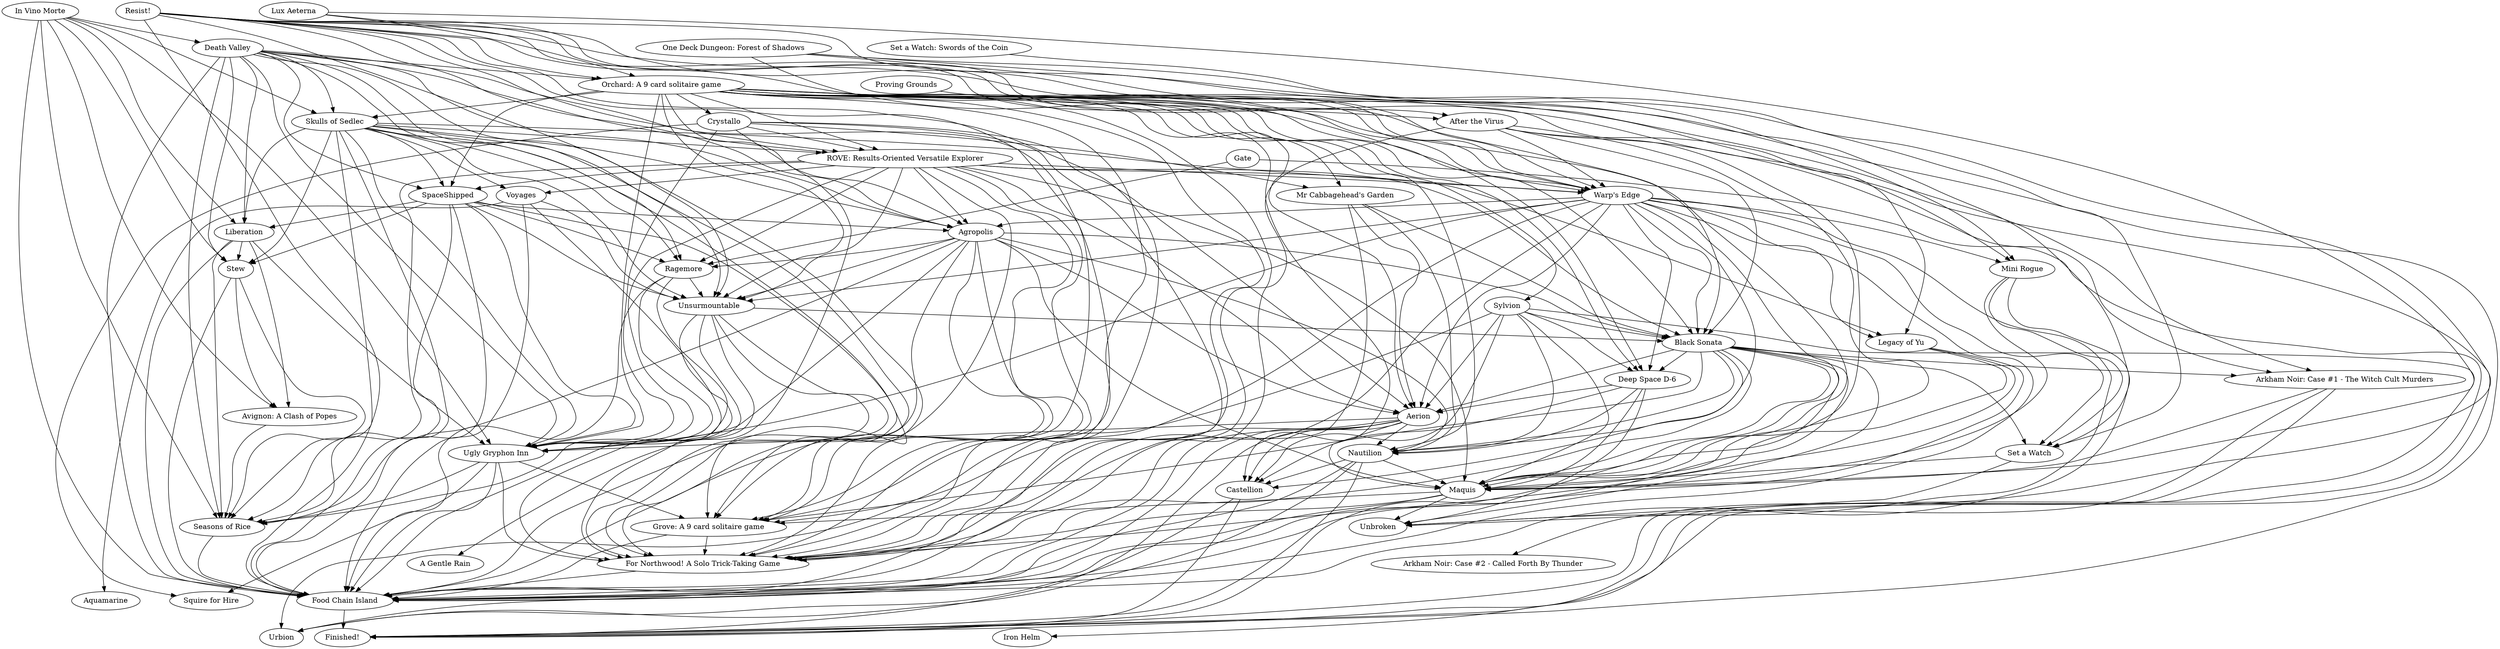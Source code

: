 digraph G {
"Sylvion" -> "Castellion" ["weight"=0.33616692]
"Sylvion" -> "Nautilion" ["weight"=0.27360776]
"Sylvion" -> "Aerion" ["weight"=0.19324625]
"Sylvion" -> "Urbion" ["weight"=0.102201685]
"Sylvion" -> "Deep Space D-6" ["weight"=0.07910618]
"Sylvion" -> "Finished!" ["weight"=0.07048458]
"Sylvion" -> "Black Sonata" ["weight"=0.061551873]
"Sylvion" -> "Maquis" ["weight"=0.060659412]
"Castellion" -> "Urbion" ["weight"=0.118319206]
"Castellion" -> "Finished!" ["weight"=0.08313253]
"Nautilion" -> "Castellion" ["weight"=0.33561152]
"Nautilion" -> "Urbion" ["weight"=0.10440736]
"Nautilion" -> "Finished!" ["weight"=0.09245742]
"Nautilion" -> "Food Chain Island" ["weight"=0.065591395]
"Nautilion" -> "Maquis" ["weight"=0.0644495]
"Aerion" -> "Nautilion" ["weight"=0.30100465]
"Aerion" -> "Castellion" ["weight"=0.22750643]
"Aerion" -> "Finished!" ["weight"=0.08225108]
"Aerion" -> "Food Chain Island" ["weight"=0.0812749]
"Aerion" -> "Urbion" ["weight"=0.0790847]
"Aerion" -> "For Northwood! A Solo Trick-Taking Game" ["weight"=0.072336264]
"Aerion" -> "Maquis" ["weight"=0.07062894]
"Aerion" -> "Ugly Gryphon Inn" ["weight"=0.06006931]
"Ugly Gryphon Inn" -> "Food Chain Island" ["weight"=0.23753232]
"Ugly Gryphon Inn" -> "For Northwood! A Solo Trick-Taking Game" ["weight"=0.077568136]
"Ugly Gryphon Inn" -> "Seasons of Rice" ["weight"=0.07357269]
"Ugly Gryphon Inn" -> "Grove: A 9 card solitaire game" ["weight"=0.072527476]
"Ugly Gryphon Inn" -> "Squire for Hire" ["weight"=0.061801445]
"Food Chain Island" -> "Finished!" ["weight"=0.06358861]
"Unsurmountable" -> "Ugly Gryphon Inn" ["weight"=0.23666039]
"Unsurmountable" -> "Food Chain Island" ["weight"=0.2119425]
"Unsurmountable" -> "For Northwood! A Solo Trick-Taking Game" ["weight"=0.091383815]
"Unsurmountable" -> "Seasons of Rice" ["weight"=0.08765432]
"Unsurmountable" -> "Grove: A 9 card solitaire game" ["weight"=0.08041799]
"Unsurmountable" -> "Black Sonata" ["weight"=0.0605979]
"Skulls of Sedlec" -> "Food Chain Island" ["weight"=0.22180146]
"Skulls of Sedlec" -> "Agropolis" ["weight"=0.15626681]
"Skulls of Sedlec" -> "ROVE: Results-Oriented Versatile Explorer" ["weight"=0.15514334]
"Skulls of Sedlec" -> "Unsurmountable" ["weight"=0.121558815]
"Skulls of Sedlec" -> "Ugly Gryphon Inn" ["weight"=0.12009804]
"Skulls of Sedlec" -> "Seasons of Rice" ["weight"=0.11065726]
"Skulls of Sedlec" -> "SpaceShipped" ["weight"=0.10635042]
"Skulls of Sedlec" -> "Liberation" ["weight"=0.08369883]
"Skulls of Sedlec" -> "Stew" ["weight"=0.082287826]
"Skulls of Sedlec" -> "Ragemore" ["weight"=0.08191531]
"Skulls of Sedlec" -> "For Northwood! A Solo Trick-Taking Game" ["weight"=0.078188114]
"Skulls of Sedlec" -> "Grove: A 9 card solitaire game" ["weight"=0.07415128]
"Skulls of Sedlec" -> "Voyages" ["weight"=0.06606781]
"Skulls of Sedlec" -> "Warp's Edge" ["weight"=0.0625]
"Arkham Noir: Case #1 – The Witch Cult Murders" -> "Arkham Noir: Case #2 – Called Forth By Thunder" ["weight"=0.21436115]
"Arkham Noir: Case #1 – The Witch Cult Murders" -> "Finished!" ["weight"=0.0675453]
"Arkham Noir: Case #1 – The Witch Cult Murders" -> "Maquis" ["weight"=0.06167846]
"ROVE: Results-Oriented Versatile Explorer" -> "Food Chain Island" ["weight"=0.2134374]
"ROVE: Results-Oriented Versatile Explorer" -> "Unsurmountable" ["weight"=0.21125206]
"ROVE: Results-Oriented Versatile Explorer" -> "Ugly Gryphon Inn" ["weight"=0.16632232]
"ROVE: Results-Oriented Versatile Explorer" -> "SpaceShipped" ["weight"=0.14629847]
"ROVE: Results-Oriented Versatile Explorer" -> "Ragemore" ["weight"=0.14058524]
"ROVE: Results-Oriented Versatile Explorer" -> "Agropolis" ["weight"=0.13830508]
"ROVE: Results-Oriented Versatile Explorer" -> "For Northwood! A Solo Trick-Taking Game" ["weight"=0.12741935]
"ROVE: Results-Oriented Versatile Explorer" -> "Grove: A 9 card solitaire game" ["weight"=0.10302027]
"ROVE: Results-Oriented Versatile Explorer" -> "Warp's Edge" ["weight"=0.090214066]
"ROVE: Results-Oriented Versatile Explorer" -> "Voyages" ["weight"=0.071205005]
"ROVE: Results-Oriented Versatile Explorer" -> "Maquis" ["weight"=0.06766749]
"ROVE: Results-Oriented Versatile Explorer" -> "Aerion" ["weight"=0.06735937]
"ROVE: Results-Oriented Versatile Explorer" -> "Legacy of Yu" ["weight"=0.066450566]
"ROVE: Results-Oriented Versatile Explorer" -> "Black Sonata" ["weight"=0.06609485]
"ROVE: Results-Oriented Versatile Explorer" -> "Seasons of Rice" ["weight"=0.064935066]
"Voyages" -> "Aquamarine" ["weight"=0.19039352]
"Voyages" -> "Food Chain Island" ["weight"=0.06804239]
"Voyages" -> "Unsurmountable" ["weight"=0.06290673]
"Voyages" -> "For Northwood! A Solo Trick-Taking Game" ["weight"=0.060869563]
"SpaceShipped" -> "Ragemore" ["weight"=0.18867925]
"SpaceShipped" -> "Ugly Gryphon Inn" ["weight"=0.15076718]
"SpaceShipped" -> "Unsurmountable" ["weight"=0.14768806]
"SpaceShipped" -> "Food Chain Island" ["weight"=0.13502425]
"SpaceShipped" -> "Seasons of Rice" ["weight"=0.09372747]
"SpaceShipped" -> "Agropolis" ["weight"=0.086538464]
"SpaceShipped" -> "For Northwood! A Solo Trick-Taking Game" ["weight"=0.06896552]
"SpaceShipped" -> "Stew" ["weight"=0.064963505]
"SpaceShipped" -> "Liberation" ["weight"=0.060455192]
"Ragemore" -> "Ugly Gryphon Inn" ["weight"=0.14463112]
"Ragemore" -> "Unsurmountable" ["weight"=0.1324304]
"Ragemore" -> "Food Chain Island" ["weight"=0.10791091]
"Ragemore" -> "For Northwood! A Solo Trick-Taking Game" ["weight"=0.066362716]
"Agropolis" -> "Food Chain Island" ["weight"=0.18319596]
"Agropolis" -> "Unsurmountable" ["weight"=0.13661607]
"Agropolis" -> "Ugly Gryphon Inn" ["weight"=0.1262136]
"Agropolis" -> "Grove: A 9 card solitaire game" ["weight"=0.091245376]
"Agropolis" -> "Seasons of Rice" ["weight"=0.08941878]
"Agropolis" -> "For Northwood! A Solo Trick-Taking Game" ["weight"=0.08387478]
"Agropolis" -> "Maquis" ["weight"=0.074299864]
"Agropolis" -> "Black Sonata" ["weight"=0.06918239]
"Agropolis" -> "Ragemore" ["weight"=0.068509616]
"Agropolis" -> "Aerion" ["weight"=0.06849695]
"Agropolis" -> "Nautilion" ["weight"=0.062393647]
"Black Sonata" -> "Maquis" ["weight"=0.1803011]
"Black Sonata" -> "Deep Space D-6" ["weight"=0.09470846]
"Black Sonata" -> "For Northwood! A Solo Trick-Taking Game" ["weight"=0.09034118]
"Black Sonata" -> "Food Chain Island" ["weight"=0.085971005]
"Black Sonata" -> "Unbroken" ["weight"=0.07696715]
"Black Sonata" -> "Arkham Noir: Case #1 – The Witch Cult Murders" ["weight"=0.07434436]
"Black Sonata" -> "Grove: A 9 card solitaire game" ["weight"=0.07433585]
"Black Sonata" -> "Aerion" ["weight"=0.07246706]
"Black Sonata" -> "Set a Watch" ["weight"=0.071489364]
"Black Sonata" -> "Finished!" ["weight"=0.06614509]
"Black Sonata" -> "Nautilion" ["weight"=0.065835066]
"Black Sonata" -> "Castellion" ["weight"=0.064719476]
"Maquis" -> "Food Chain Island" ["weight"=0.09456176]
"Maquis" -> "For Northwood! A Solo Trick-Taking Game" ["weight"=0.08622165]
"Maquis" -> "Grove: A 9 card solitaire game" ["weight"=0.07683936]
"Maquis" -> "Unbroken" ["weight"=0.0733148]
"One Deck Dungeon: Forest of Shadows" -> "Warp's Edge" ["weight"=0.07004704]
"One Deck Dungeon: Forest of Shadows" -> "Set a Watch" ["weight"=0.0700467]
"One Deck Dungeon: Forest of Shadows" -> "Deep Space D-6" ["weight"=0.06811945]
"One Deck Dungeon: Forest of Shadows" -> "Unbroken" ["weight"=0.06077348]
"Death Valley" -> "Unsurmountable" ["weight"=0.16784038]
"Death Valley" -> "Skulls of Sedlec" ["weight"=0.1574973]
"Death Valley" -> "Food Chain Island" ["weight"=0.14664853]
"Death Valley" -> "ROVE: Results-Oriented Versatile Explorer" ["weight"=0.14529915]
"Death Valley" -> "Ugly Gryphon Inn" ["weight"=0.14126807]
"Death Valley" -> "Agropolis" ["weight"=0.12732475]
"Death Valley" -> "SpaceShipped" ["weight"=0.12002567]
"Death Valley" -> "Seasons of Rice" ["weight"=0.112183355]
"Death Valley" -> "Ragemore" ["weight"=0.10438413]
"Death Valley" -> "Liberation" ["weight"=0.08927502]
"Death Valley" -> "Grove: A 9 card solitaire game" ["weight"=0.078947365]
"Death Valley" -> "Stew" ["weight"=0.07525587]
"Death Valley" -> "Orchard: A 9 card solitaire game" ["weight"=0.068991095]
"Death Valley" -> "For Northwood! A Solo Trick-Taking Game" ["weight"=0.06540518]
"Orchard: A 9 card solitaire game" -> "Black Sonata" ["weight"=0.15403017]
"Orchard: A 9 card solitaire game" -> "Grove: A 9 card solitaire game" ["weight"=0.15211543]
"Orchard: A 9 card solitaire game" -> "Maquis" ["weight"=0.13822497]
"Orchard: A 9 card solitaire game" -> "Food Chain Island" ["weight"=0.13532619]
"Orchard: A 9 card solitaire game" -> "For Northwood! A Solo Trick-Taking Game" ["weight"=0.10499886]
"Orchard: A 9 card solitaire game" -> "Agropolis" ["weight"=0.0992879]
"Orchard: A 9 card solitaire game" -> "Warp's Edge" ["weight"=0.08736028]
"Orchard: A 9 card solitaire game" -> "Deep Space D-6" ["weight"=0.087318085]
"Orchard: A 9 card solitaire game" -> "Skulls of Sedlec" ["weight"=0.08488695]
"Orchard: A 9 card solitaire game" -> "Aerion" ["weight"=0.083225526]
"Orchard: A 9 card solitaire game" -> "ROVE: Results-Oriented Versatile Explorer" ["weight"=0.079618596]
"Orchard: A 9 card solitaire game" -> "Unsurmountable" ["weight"=0.07831172]
"Orchard: A 9 card solitaire game" -> "Finished!" ["weight"=0.07671601]
"Orchard: A 9 card solitaire game" -> "Mr. Cabbagehead's Garden" ["weight"=0.07601309]
"Orchard: A 9 card solitaire game" -> "Crystallo" ["weight"=0.0739776]
"Orchard: A 9 card solitaire game" -> "After the Virus" ["weight"=0.07385312]
"Orchard: A 9 card solitaire game" -> "Ugly Gryphon Inn" ["weight"=0.07093081]
"Orchard: A 9 card solitaire game" -> "Nautilion" ["weight"=0.0703091]
"Orchard: A 9 card solitaire game" -> "Sylvion" ["weight"=0.06569952]
"Orchard: A 9 card solitaire game" -> "Arkham Noir: Case #1 – The Witch Cult Murders" ["weight"=0.06296375]
"Orchard: A 9 card solitaire game" -> "Mini Rogue" ["weight"=0.06281973]
"Orchard: A 9 card solitaire game" -> "Castellion" ["weight"=0.062524736]
"Orchard: A 9 card solitaire game" -> "SpaceShipped" ["weight"=0.060228176]
"Grove: A 9 card solitaire game" -> "For Northwood! A Solo Trick-Taking Game" ["weight"=0.13017078]
"Grove: A 9 card solitaire game" -> "Food Chain Island" ["weight"=0.110520095]
"Warp's Edge" -> "Maquis" ["weight"=0.11642553]
"Warp's Edge" -> "Black Sonata" ["weight"=0.09574081]
"Warp's Edge" -> "Food Chain Island" ["weight"=0.094801225]
"Warp's Edge" -> "Set a Watch" ["weight"=0.09167527]
"Warp's Edge" -> "Mini Rogue" ["weight"=0.08541941]
"Warp's Edge" -> "For Northwood! A Solo Trick-Taking Game" ["weight"=0.08484992]
"Warp's Edge" -> "Unbroken" ["weight"=0.083793566]
"Warp's Edge" -> "Deep Space D-6" ["weight"=0.08356776]
"Warp's Edge" -> "Legacy of Yu" ["weight"=0.07793473]
"Warp's Edge" -> "Agropolis" ["weight"=0.075349614]
"Warp's Edge" -> "Aerion" ["weight"=0.07451598]
"Warp's Edge" -> "Ugly Gryphon Inn" ["weight"=0.06743941]
"Warp's Edge" -> "Grove: A 9 card solitaire game" ["weight"=0.06266381]
"Warp's Edge" -> "Unsurmountable" ["weight"=0.061734967]
"Warp's Edge" -> "Nautilion" ["weight"=0.061178077]
"Set a Watch: Swords of the Coin" -> "Set a Watch" ["weight"=0.13404675]
"Set a Watch" -> "Unbroken" ["weight"=0.07942826]
"Set a Watch" -> "Maquis" ["weight"=0.0689817]
"For Northwood! A Solo Trick-Taking Game" -> "Food Chain Island" ["weight"=0.121107265]
"Seasons of Rice" -> "Food Chain Island" ["weight"=0.09937019]
"Stew" -> "Seasons of Rice" ["weight"=0.10810811]
"Stew" -> "Avignon: A Clash of Popes" ["weight"=0.07438715]
"Stew" -> "Food Chain Island" ["weight"=0.064917125]
"Resist!" -> "For Northwood! A Solo Trick-Taking Game" ["weight"=0.10587037]
"Resist!" -> "Maquis" ["weight"=0.1010952]
"Resist!" -> "Warp's Edge" ["weight"=0.08963457]
"Resist!" -> "Legacy of Yu" ["weight"=0.082925126]
"Resist!" -> "Black Sonata" ["weight"=0.080912866]
"Resist!" -> "ROVE: Results-Oriented Versatile Explorer" ["weight"=0.08067474]
"Resist!" -> "Food Chain Island" ["weight"=0.07249071]
"Resist!" -> "Grove: A 9 card solitaire game" ["weight"=0.07157534]
"Resist!" -> "After the Virus" ["weight"=0.06780159]
"Resist!" -> "Orchard: A 9 card solitaire game" ["weight"=0.06666667]
"Resist!" -> "Unsurmountable" ["weight"=0.06402561]
"Resist!" -> "Mini Rogue" ["weight"=0.06266549]
"Resist!" -> "Agropolis" ["weight"=0.060210876]
"Deep Space D-6" -> "Maquis" ["weight"=0.10526316]
"Deep Space D-6" -> "Unbroken" ["weight"=0.088998765]
"Deep Space D-6" -> "Nautilion" ["weight"=0.074832775]
"Deep Space D-6" -> "Castellion" ["weight"=0.07472148]
"Deep Space D-6" -> "Aerion" ["weight"=0.062120598]
"Liberation" -> "Seasons of Rice" ["weight"=0.09504132]
"Liberation" -> "Food Chain Island" ["weight"=0.069687605]
"Liberation" -> "Ugly Gryphon Inn" ["weight"=0.06579728]
"Liberation" -> "Avignon: A Clash of Popes" ["weight"=0.062805876]
"Liberation" -> "Stew" ["weight"=0.060941827]
"In Vino Morte" -> "Stew" ["weight"=0.09476117]
"In Vino Morte" -> "Skulls of Sedlec" ["weight"=0.07738769]
"In Vino Morte" -> "Liberation" ["weight"=0.07232472]
"In Vino Morte" -> "Food Chain Island" ["weight"=0.07053794]
"In Vino Morte" -> "Ugly Gryphon Inn" ["weight"=0.06435331]
"In Vino Morte" -> "Avignon: A Clash of Popes" ["weight"=0.06428572]
"In Vino Morte" -> "Seasons of Rice" ["weight"=0.0625]
"In Vino Morte" -> "Death Valley" ["weight"=0.060907397]
"After the Virus" -> "Arkham Noir: Case #1 – The Witch Cult Murders" ["weight"=0.07805596]
"After the Virus" -> "Finished!" ["weight"=0.07620237]
"After the Virus" -> "Warp's Edge" ["weight"=0.06860215]
"After the Virus" -> "Black Sonata" ["weight"=0.06775244]
"After the Virus" -> "For Northwood! A Solo Trick-Taking Game" ["weight"=0.063109756]
"After the Virus" -> "Maquis" ["weight"=0.062926166]
"Legacy of Yu" -> "For Northwood! A Solo Trick-Taking Game" ["weight"=0.08314937]
"Legacy of Yu" -> "Maquis" ["weight"=0.0650336]
"Legacy of Yu" -> "Food Chain Island" ["weight"=0.062179122]
"Proving Grounds" -> "Warp's Edge" ["weight"=0.08797176]
"Mini Rogue" -> "Set a Watch" ["weight"=0.07211835]
"Mini Rogue" -> "Maquis" ["weight"=0.06952925]
"Mini Rogue" -> "Food Chain Island" ["weight"=0.06691824]
"Mr. Cabbagehead's Garden" -> "Aerion" ["weight"=0.07283465]
"Mr. Cabbagehead's Garden" -> "Black Sonata" ["weight"=0.066881545]
"Mr. Cabbagehead's Garden" -> "Nautilion" ["weight"=0.06552707]
"Mr. Cabbagehead's Garden" -> "Food Chain Island" ["weight"=0.065084964]
"Avignon: A Clash of Popes" -> "Seasons of Rice" ["weight"=0.07524272]
"Crystallo" -> "Mr. Cabbagehead's Garden" ["weight"=0.07105108]
"Crystallo" -> "A Gentle Rain" ["weight"=0.07087228]
"Crystallo" -> "Food Chain Island" ["weight"=0.0666218]
"Crystallo" -> "Ugly Gryphon Inn" ["weight"=0.06497987]
"Crystallo" -> "ROVE: Results-Oriented Versatile Explorer" ["weight"=0.06454918]
"Crystallo" -> "Aerion" ["weight"=0.06278397]
"Crystallo" -> "Squire for Hire" ["weight"=0.061390534]
"Lux Aeterna" -> "Orchard: A 9 card solitaire game" ["weight"=0.064386316]
"Lux Aeterna" -> "Warp's Edge" ["weight"=0.060751397]
"Lux Aeterna" -> "Maquis" ["weight"=0.06027527]
"Gate" -> "Iron Helm" ["weight"=0.17681728]
"Gate" -> "Ragemore" ["weight"=0.08582834]
"Sylvion" ["weight"=2.9004712 "label"="Sylvion" "size"="3054" "l"="5.240,29.842" "id"=143405 "rating"="7.06288" "complexity"="2.0545" "min_players"="1" "max_players"="2" "min_players_rec"="1" "max_players_rec"="2" "min_players_best"="1" "max_players_best"="1" "min_time"="30" "max_time"="30" "category"="1089,1002,1084,1010" "mechanic"="2857,2023,2850,2676,2040,2837,2041,2819" "bayes_rating"="6.42338"]
"Castellion" ["weight"=1.7532063 "label"="Castellion" "size"="2039" "l"="5.326,29.969" "id"=143404 "rating"="6.90801" "complexity"="2.0896" "min_players"="1" "max_players"="2" "min_players_rec"="1" "max_players_rec"="2" "min_players_best"="1" "max_players_best"="1" "min_time"="30" "max_time"="30" "category"="1010,1028" "mechanic"="2023,2819,2002" "bayes_rating"="6.19459"]
"Nautilion" ["weight"=1.6267786 "label"="Nautilion" "size"="1592" "l"="5.166,29.956" "id"=206084 "rating"="7.22402" "complexity"="1.9167" "min_players"="1" "max_players"="2" "min_players_rec"="1" "max_players_rec"="2" "min_players_best"="1" "max_players_best"="1" "min_time"="15" "max_time"="30" "category"="1017,1010,1008" "mechanic"="2023,2072,2011,2035,2004,2819" "bayes_rating"="6.24819"]
"Aerion" ["weight"=1.9336803 "label"="Aerion" "size"="1685" "l"="5.245,30.112" "id"=267127 "rating"="7.32829" "complexity"="1.9592" "min_players"="1" "max_players"="2" "min_players_rec"="1" "max_players_rec"="2" "min_players_best"="1" "max_players_best"="1" "min_time"="15" "max_time"="30" "category"="2650,1002,1017,1010" "mechanic"="2023,2072,2041,2661,2004,2819" "bayes_rating"="6.32338"]
"Urbion" ["weight"=0.4206543 "label"="Urbion" "size"="959" "l"="5.613,29.782" "id"=94389 "rating"="6.85968" "complexity"="1.8413" "min_players"="1" "max_players"="2" "min_players_rec"="1" "max_players_rec"="2" "min_players_best"="1" "max_players_best"="1" "min_time"="15" "max_time"="15" "category"="1002,1010,1104,1098" "mechanic"="2023,2040,2962,2661,2819" "bayes_rating"="5.92309"]
"Deep Space D-6" ["weight"=1.9540946 "label"="Deep Space D-6" "size"="3445" "l"="4.834,30.332" "id"=183571 "rating"="7.17372" "complexity"="1.6697" "min_players"="1" "max_players"="1" "min_players_rec"="1" "max_players_rec"="1" "min_players_best"="1" "max_players_best"="1" "min_time"="30" "max_time"="30" "category"="1017,1120,1016" "mechanic"="2072,2819,2082,2935" "bayes_rating"="6.50497"]
"Finished!" ["weight"=1.6652287 "label"="Finished!" "size"="1487" "l"="4.693,30.280" "id"=231999 "rating"="6.72996" "complexity"="2.1429" "min_players"="1" "max_players"="1" "min_players_rec"="1" "max_players_rec"="1" "min_players_best"="1" "max_players_best"="1" "min_time"="30" "max_time"="45" "category"="1002,1045,1028" "mechanic"="2040,2047,3101,2819" "bayes_rating"="6.01443"]
"Black Sonata" ["weight"=2.7856176 "label"="Black Sonata" "size"="2968" "l"="4.634,29.982" "id"=231218 "rating"="7.46676" "complexity"="2.093" "min_players"="1" "max_players"="1" "min_players_rec"="1" "max_players_rec"="1" "min_players_best"="1" "max_players_best"="1" "min_time"="30" "max_time"="30" "category"="1039,1120,1070" "mechanic"="2689,3002,2967,2078,2661,2819" "bayes_rating"="6.63675"]
"Maquis" ["weight"=3.1099172 "label"="Maquis" "size"="3585" "l"="4.562,30.123" "id"=148729 "rating"="7.45347" "complexity"="2.194" "min_players"="1" "max_players"="1" "min_players_rec"="1" "max_players_rec"="1" "min_players_best"="1" "max_players_best"="1" "min_time"="30" "max_time"="30" "category"="1120,1049" "mechanic"="2819,2082" "bayes_rating"="6.71525"]
"Food Chain Island" ["weight"=4.4123354 "label"="Food Chain Island" "size"="2196" "l"="5.085,30.404" "id"=309110 "rating"="7.25451" "complexity"="1.3286" "min_players"="1" "max_players"="1" "min_players_rec"="1" "max_players_rec"="1" "min_players_best"="1" "max_players_best"="1" "min_time"="15" "max_time"="15" "category"="1089,1002,1120" "mechanic"="2676,2081,2819,2940" "bayes_rating"="6.3993"]
"For Northwood! A Solo Trick-Taking Game" ["weight"=1.9998422 "label"="For Northwood! A Solo Trick-Taking Game" "size"="1777" "l"="4.707,30.432" "id"=334590 "rating"="8.00523" "complexity"="1.8444" "min_players"="1" "max_players"="1" "min_players_rec"="1" "max_players_rec"="1" "min_players_best"="1" "max_players_best"="1" "min_time"="15" "max_time"="30" "category"="1089,1002,1010,1120" "mechanic"="2040,3006,2819,2009" "bayes_rating"="6.64668"]
"Ugly Gryphon Inn" ["weight"=1.9023622 "label"="Ugly Gryphon Inn" "size"="904" "l"="5.152,30.658" "id"=322709 "rating"="6.79242" "complexity"="1.625" "min_players"="1" "max_players"="1" "min_players_rec"="1" "max_players_rec"="1" "min_players_best"="1" "max_players_best"="1" "min_time"="20" "max_time"="20" "category"="1002,1120" "mechanic"="2857,2819" "bayes_rating"="5.87915"]
"Seasons of Rice" ["weight"=1.1658549 "label"="Seasons of Rice" "size"="808" "l"="5.527,30.302" "id"=256705 "rating"="6.84113" "complexity"="1.625" "min_players"="2" "max_players"="2" "min_players_rec"="2" "max_players_rec"="2" "min_players_best"="2" "max_players_best"="2" "min_time"="20" "max_time"="20" "category"="1002,1013,1120" "mechanic"="2041,2002,2015" "bayes_rating"="5.87251"]
"Grove: A 9 card solitaire game" ["weight"=1.2803729 "label"="Grove: A 9 card solitaire game" "size"="1318" "l"="5.017,30.105" "id"=329873 "rating"="7.77247" "complexity"="1.375" "min_players"="1" "max_players"="1" "min_players_rec"="1" "max_players_rec"="1" "min_players_best"="1" "max_players_best"="1" "min_time"="5" "max_time"="10" "category"="1009,1002,1013,1120" "mechanic"="2981,2048,2819,2002" "bayes_rating"="6.38568"]
"Squire for Hire" ["weight"=0.061390534 "label"="Squire for Hire" "size"="594" "l"="4.506,29.906" "id"=287780 "rating"="6.68605" "complexity"="1.6875" "min_players"="1" "max_players"="2" "min_players_rec"="1" "max_players_rec"="2" "min_players_best"="1" "max_players_best"="2" "min_time"="15" "max_time"="25" "category"="1089,1002,1010,1120" "mechanic"="3001,2981,2004,2819,2002,2015" "bayes_rating"="5.75285"]
"Unsurmountable" ["weight"=1.92543 "label"="Unsurmountable" "size"="917" "l"="5.154,30.536" "id"=331328 "rating"="6.82754" "complexity"="1.3478" "min_players"="1" "max_players"="1" "min_players_rec"="1" "max_players_rec"="1" "min_players_best"="1" "max_players_best"="1" "min_time"="15" "max_time"="15" "category"="1002,1120,1038" "mechanic"="2956,2081" "bayes_rating"="5.90682"]
"Skulls of Sedlec" ["weight"=3.3302643 "label"="Skulls of Sedlec" "size"="2049" "l"="5.277,30.343" "id"=303553 "rating"="7.42427" "complexity"="1.2821" "min_players"="2" "max_players"="3" "min_players_rec"="1" "max_players_rec"="3" "min_players_best"="2" "max_players_best"="2" "min_time"="20" "max_time"="20" "category"="1002,1120,1070" "mechanic"="2041,2048,2004" "bayes_rating"="6.46718"]
"Agropolis" ["weight"=3.0729036 "label"="Agropolis" "size"="1994" "l"="4.920,30.561" "id"=314088 "rating"="7.40311" "complexity"="1.7755" "min_players"="1" "max_players"="4" "min_players_rec"="1" "max_players_rec"="2" "min_players_best"="1" "max_players_best"="1" "min_time"="15" "max_time"="20" "category"="1002,1029,1013,1120,1086" "mechanic"="2984,2023,3001,2819,2002" "bayes_rating"="6.45483"]
"ROVE: Results-Oriented Versatile Explorer" ["weight"=2.3488085 "label"="ROVE: Results-Oriented Versatile Explorer" "size"="1129" "l"="4.964,30.456" "id"=342562 "rating"="7.61375" "complexity"="1.8824" "min_players"="1" "max_players"="1" "min_players_rec"="1" "max_players_rec"="1" "min_players_best"="1" "max_players_best"="1" "min_time"="15" "max_time"="15" "category"="1002,1120,1016,1113" "mechanic"="2946,2060,2819,2940" "bayes_rating"="6.24196"]
"SpaceShipped" ["weight"=1.378252 "label"="SpaceShipped" "size"="760" "l"="5.322,30.722" "id"=283792 "rating"="7.04641" "complexity"="1.8519" "min_players"="1" "max_players"="1" "min_players_rec"="1" "max_players_rec"="1" "min_players_best"="1" "max_players_best"="1" "min_time"="10" "max_time"="30" "category"="1002,1021,1120,1016,1113" "mechanic"="2013,2819" "bayes_rating"="5.89561"]
"Liberation" ["weight"=0.56498635 "label"="Liberation" "size"="732" "l"="5.838,30.257" "id"=251442 "rating"="6.91864" "complexity"="2.3333" "min_players"="2" "max_players"="2" "min_players_rec"="2" "max_players_rec"="2" "min_players_best"="2" "max_players_best"="2" "min_time"="30" "max_time"="30" "category"="1002,1039,1020,1120,1016,1113,1086" "mechanic"="3002,2040,2686,2015" "bayes_rating"="5.88181"]
"Stew" ["weight"=0.68593484 "label"="Stew" "size"="703" "l"="5.590,30.084" "id"=242324 "rating"="6.66813" "complexity"="1.2857" "min_players"="2" "max_players"="4" "min_players_rec"="2" "max_players_rec"="4" "min_players_best"="2" "max_players_best"="4" "min_time"="10" "max_time"="20" "category"="1039,1013" "mechanic"="2047,2661" "bayes_rating"="5.796"]
"Ragemore" ["weight"=0.9325579 "label"="Ragemore" "size"="520" "l"="5.502,30.620" "id"=269420 "rating"="7.00846" "complexity"="2.2105" "min_players"="1" "max_players"="1" "min_players_rec"="1" "max_players_rec"="1" "min_players_best"="1" "max_players_best"="1" "min_time"="20" "max_time"="20" "category"="1002,1010,1035,1120" "mechanic"="2040,2819" "bayes_rating"="5.78873"]
"Voyages" ["weight"=0.39962995 "label"="Voyages" "size"="1502" "l"="4.892,29.867" "id"=350736 "rating"="7.47535" "complexity"="1.7885" "min_players"="1" "max_players"="100" "min_players_rec"="1" "max_players_rec"="8" "min_players_best"="1" "max_players_best"="3" "min_time"="20" "max_time"="30" "category"="1008,1120" "mechanic"="2999,2072,2965,2055" "bayes_rating"="6.30038"]
"Warp's Edge" ["weight"=4.145246 "label"="Warp's Edge" "size"="3116" "l"="4.519,30.503" "id"=296237 "rating"="7.72657" "complexity"="2.4018" "min_players"="1" "max_players"="1" "min_players_rec"="1" "max_players_rec"="1" "min_players_best"="1" "max_players_best"="1" "min_time"="30" "max_time"="45" "category"="1016" "mechanic"="2664,2819" "bayes_rating"="6.814"]
"Arkham Noir: Case #1 – The Witch Cult Murders" ["weight"=0.4766486 "label"="Arkham Noir: Case #1 - The Witch Cult Murders" "size"="1673" "l"="4.468,30.711" "id"=225729 "rating"="6.75706" "complexity"="2.2321" "min_players"="1" "max_players"="1" "min_players_rec"="1" "max_players_rec"="1" "min_players_best"="1" "max_players_best"="1" "min_time"="30" "max_time"="30" "category"="1022,1002,1010,1024,1093" "mechanic"="2040,2041,2004,2819" "bayes_rating"="6.03819"]
"Arkham Noir: Case #2 – Called Forth By Thunder" ["weight"=0 "label"="Arkham Noir: Case #2 - Called Forth By Thunder" "size"="536" "l"="4.306,30.627" "id"=257839 "rating"="7.11689" "complexity"="2.4706" "min_players"="1" "max_players"="1" "min_players_rec"="1" "max_players_rec"="1" "min_players_best"="1" "max_players_best"="1" "min_time"="30" "max_time"="30" "category"="1022,1002,1010,1024,1093" "mechanic"="2040,2041,2004" "bayes_rating"="5.81901"]
"Legacy of Yu" ["weight"=0.9155947 "label"="Legacy of Yu" "size"="1653" "l"="4.148,30.484" "id"=354934 "rating"="8.22927" "complexity"="2.859" "min_players"="1" "max_players"="1" "min_players_rec"="1" "max_players_rec"="1" "min_players_best"="1" "max_players_best"="1" "min_time"="60" "max_time"="60" "category"="1050,1029" "mechanic"="2956,2040,2822,2819,2082" "bayes_rating"="6.69564"]
"Aquamarine" ["weight"=0 "label"="Aquamarine" "size"="511" "l"="4.824,29.627" "id"=360471 "rating"="7.38241" "complexity"="1.7647" "min_players"="1" "max_players"="100" "min_players_rec"="1" "max_players_rec"="100" "min_players_best"="1" "max_players_best"="100" "min_time"="20" "max_time"="30" "category"="1020,1008,1120" "mechanic"="2072,2947,2055,2948" "bayes_rating"="5.87202"]
"Unbroken" ["weight"=0.9242067 "label"="Unbroken" "size"="2593" "l"="4.235,30.502" "id"=225885 "rating"="6.16534" "complexity"="1.7712" "min_players"="1" "max_players"="1" "min_players_rec"="1" "max_players_rec"="1" "min_players_best"="1" "max_players_best"="1" "min_time"="15" "max_time"="30" "category"="1022,1010,1024,1120" "mechanic"="2072,2962,2661,2819" "bayes_rating"="5.91932"]
"Set a Watch" ["weight"=1.310611 "label"="Set a Watch" "size"="3231" "l"="4.727,30.636" "id"=228855 "rating"="7.25777" "complexity"="2.3824" "min_players"="1" "max_players"="4" "min_players_rec"="1" "max_players_rec"="4" "min_players_best"="1" "max_players_best"="1" "min_time"="45" "max_time"="80" "category"="1022,1002,1017,1010" "mechanic"="2023,2072,2819,2015" "bayes_rating"="6.53575"]
"One Deck Dungeon: Forest of Shadows" ["weight"=0.39248043 "label"="One Deck Dungeon: Forest of Shadows" "size"="3003" "l"="4.338,29.998" "id"=224821 "rating"="7.12081" "complexity"="2.3273" "min_players"="1" "max_players"="2" "min_players_rec"="1" "max_players_rec"="2" "min_players_best"="1" "max_players_best"="1" "min_time"="30" "max_time"="45" "category"="1022,1002,1017,1010" "mechanic"="2023,2664,2072,2981,2962,2819,2853,2015" "bayes_rating"="6.42935"]
"Death Valley" ["weight"=1.8726838 "label"="Death Valley" "size"="967" "l"="5.344,30.491" "id"=322703 "rating"="6.88257" "complexity"="1.9688" "min_players"="1" "max_players"="2" "min_players_rec"="1" "max_players_rec"="2" "min_players_best"="2" "max_players_best"="2" "min_time"="15" "max_time"="15" "category"="1002,1120,1097" "mechanic"="2048,2661,2819,2686" "bayes_rating"="5.94662"]
"Orchard: A 9 card solitaire game" ["weight"=5.7345586 "label"="Orchard: A 9 card solitaire game" "size"="3382" "l"="4.806,30.122" "id"=245487 "rating"="7.35106" "complexity"="1.1702" "min_players"="1" "max_players"="1" "min_players_rec"="1" "max_players_rec"="1" "min_players_best"="1" "max_players_best"="1" "min_time"="5" "max_time"="10" "category"="1009,1002,1017,1013,1120" "mechanic"="3001,2981,2048,2819,2002" "bayes_rating"="6.61798"]
"Mr. Cabbagehead's Garden" ["weight"=0.3413793 "label"="Mr Cabbagehead's Garden" "size"="966" "l"="4.531,30.346" "id"=192312 "rating"="7.13128" "complexity"="1.7586" "min_players"="1" "max_players"="2" "min_players_rec"="1" "max_players_rec"="2" "min_players_best"="1" "max_players_best"="1" "min_time"="10" "max_time"="20" "category"="1002,1013,1120,1028" "mechanic"="2041,2048,2060,2661,2004,2819" "bayes_rating"="6.02464"]
"Crystallo" ["weight"=0.46224874 "label"="Crystallo" "size"="809" "l"="5.029,29.803" "id"=269618 "rating"="6.96275" "complexity"="1.7778" "min_players"="1" "max_players"="1" "min_players_rec"="1" "max_players_rec"="1" "min_players_best"="1" "max_players_best"="1" "min_time"="20" "max_time"="30" "category"="1009,1002,1010,1120,1028" "mechanic"="2981,2048,2060,2004,2819,2002" "bayes_rating"="5.90786"]
"After the Virus" ["weight"=0.76497847 "label"="After the Virus" "size"="1876" "l"="5.018,30.623" "id"=232361 "rating"="7.2794" "complexity"="2.3492" "min_players"="1" "max_players"="3" "min_players_rec"="1" "max_players_rec"="2" "min_players_best"="1" "max_players_best"="1" "min_time"="30" "max_time"="90" "category"="1002,1024,2481" "mechanic"="2023,2664,2040,2819" "bayes_rating"="6.30454"]
"Mini Rogue" ["weight"=0.33405107 "label"="Mini Rogue" "size"="1804" "l"="4.213,30.625" "id"=311715 "rating"="7.61578" "complexity"="2.0189" "min_players"="1" "max_players"="2" "min_players_rec"="1" "max_players_rec"="2" "min_players_best"="1" "max_players_best"="1" "min_time"="30" "max_time"="45" "category"="1022,1010" "mechanic"="2072,2661,2819" "bayes_rating"="6.43088"]
"Set a Watch: Swords of the Coin" ["weight"=0 "label"="Set a Watch: Swords of the Coin" "size"="678" "l"="4.620,30.954" "id"=307386 "rating"="7.67498" "complexity"="2.7333" "min_players"="1" "max_players"="4" "min_players_rec"="1" "max_players_rec"="2" "min_players_best"="1" "max_players_best"="1" "min_time"="60" "max_time"="75" "category"="1022,1002,1017,1010" "mechanic"="2023,2072,2060,2028,2819,2015" "bayes_rating"="6.01898"]
"Avignon: A Clash of Popes" ["weight"=0.20147873 "label"="Avignon: A Clash of Popes" "size"="507" "l"="5.451,30.786" "id"=188181 "rating"="6.17652" "complexity"="1.4211" "min_players"="2" "max_players"="2" "min_players_rec"="2" "max_players_rec"="2" "min_players_best"="2" "max_players_best"="2" "min_time"="10" "max_time"="20" "category"="1009,1002,1035,1001,1120,1115" "mechanic"="2080" "bayes_rating"="5.6318"]
"Resist!" ["weight"=1.225698 "label"="Resist!" "size"="1572" "l"="4.374,30.207" "id"=352697 "rating"="7.66149" "complexity"="2.1724" "min_players"="1" "max_players"="1" "min_players_rec"="1" "max_players_rec"="1" "min_players_best"="1" "max_players_best"="1" "min_time"="20" "max_time"="40" "category"="1002,1102,1081,1019" "mechanic"="2857,2664,2040,2041,2661,2822,2819" "bayes_rating"="6.4226"]
"In Vino Morte" ["weight"=0.53363067 "label"="In Vino Morte" "size"="707" "l"="5.867,30.632" "id"=212404 "rating"="6.72427" "complexity"="1.0" "min_players"="3" "max_players"="9" "min_players_rec"="3" "max_players_rec"="9" "min_players_best"="3" "max_players_best"="9" "min_time"="10" "max_time"="10" "category"="1023,1002,1039,1030,1120" "mechanic"="2685" "bayes_rating"="5.81149"]
"Proving Grounds" ["weight"=0 "label"="Proving Grounds" "size"="922" "l"="4.015,30.356" "id"=268890 "rating"="6.68943" "complexity"="2.1875" "min_players"="1" "max_players"="1" "min_players_rec"="1" "max_players_rec"="1" "min_players_best"="1" "max_players_best"="1" "min_time"="30" "max_time"="45" "category"="1017,1010,1046,1037" "mechanic"="2072,2831,2819" "bayes_rating"="5.86163"]
"A Gentle Rain" ["weight"=0 "label"="A Gentle Rain" "size"="513" "l"="5.332,29.326" "id"=334011 "rating"="7.60956" "complexity"="1.1923" "min_players"="1" "max_players"="1" "min_players_rec"="1" "max_players_rec"="1" "min_players_best"="1" "max_players_best"="1" "min_time"="15" "max_time"="15" "category"="1028" "mechanic"="2819,2002" "bayes_rating"="5.9009"]
"Lux Aeterna" ["weight"=0.18541299 "label"="Lux Aeterna" "size"="913" "l"="3.989,30.119" "id"=282439 "rating"="7.03444" "complexity"="2.0" "min_players"="1" "max_players"="1" "min_players_rec"="1" "max_players_rec"="1" "min_players_best"="1" "max_players_best"="1" "min_time"="6" "max_time"="15" "category"="1002,1037,1016" "mechanic"="2040,2041,2819" "bayes_rating"="5.97678"]
"Gate" ["weight"=0.41309503 "label"="Gate" "size"="504" "l"="6.085,30.839" "id"=305752 "rating"="7.36864" "complexity"="1.75" "min_players"="1" "max_players"="1" "min_players_rec"="1" "max_players_rec"="1" "min_players_best"="1" "max_players_best"="1" "min_time"="15" "max_time"="30" "category"="1024,1035" "mechanic"="2664,2040,2900,2819" "bayes_rating"="5.84268"]
"Iron Helm" ["l"="6.133,30.685" "id"=273264 "size"="701" "rating"="8.06979" "complexity"="2.0" "min_players"="1" "max_players"="1" "min_players_rec"="1" "max_players_rec"="1" "min_players_best"="1" "max_players_best"="1" "min_time"="30" "max_time"="45" "category"="1022,1002,1010,1120" "mechanic"="2072,2661,2819" "bayes_rating"="6.05051"]
}